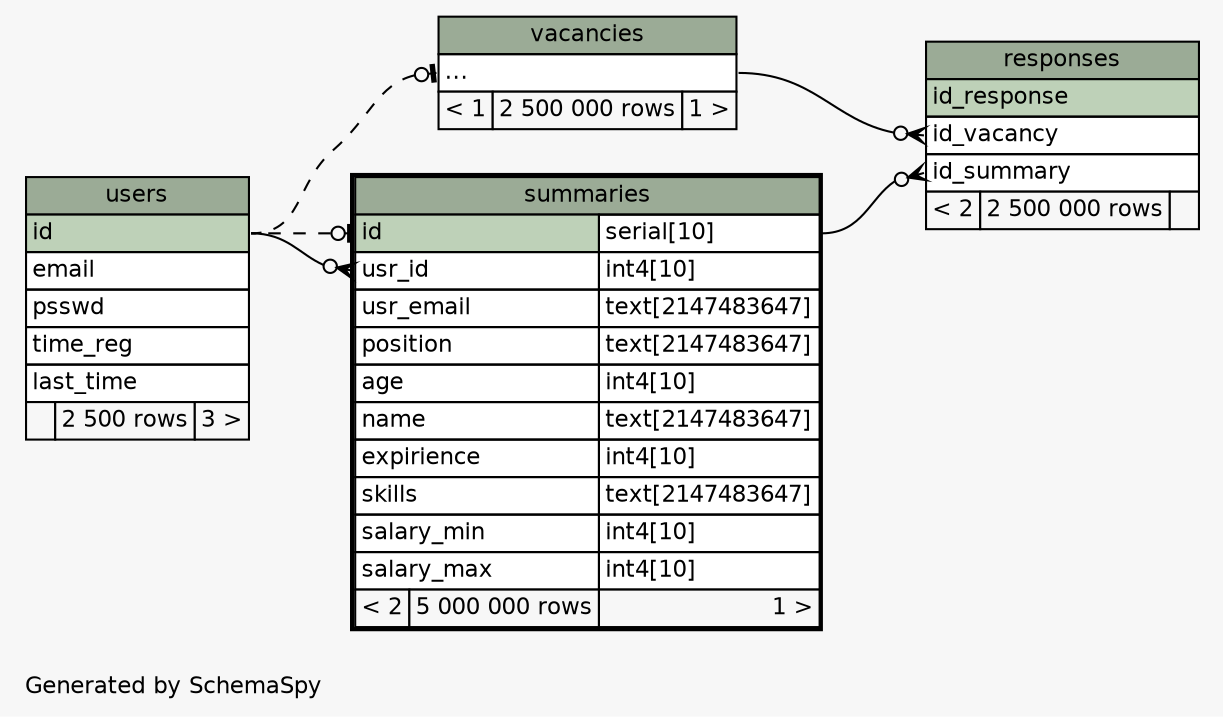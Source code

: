 // dot 2.38.0 on Windows 10 10.0
// SchemaSpy rev 590
digraph "impliedTwoDegreesRelationshipsDiagram" {
  graph [
    rankdir="RL"
    bgcolor="#f7f7f7"
    label="\nGenerated by SchemaSpy"
    labeljust="l"
    nodesep="0.18"
    ranksep="0.46"
    fontname="Helvetica"
    fontsize="11"
  ];
  node [
    fontname="Helvetica"
    fontsize="11"
    shape="plaintext"
  ];
  edge [
    arrowsize="0.8"
  ];
  "responses":"id_summary":w -> "summaries":"id.type":e [arrowhead=none dir=back arrowtail=crowodot];
  "responses":"id_vacancy":w -> "vacancies":"elipses":e [arrowhead=none dir=back arrowtail=crowodot];
  "summaries":"id":w -> "users":"id":e [arrowhead=none dir=back arrowtail=teeodot style=dashed];
  "summaries":"usr_id":w -> "users":"id":e [arrowhead=none dir=back arrowtail=crowodot];
  "vacancies":"elipses":w -> "users":"id":e [arrowhead=none dir=back arrowtail=teeodot style=dashed];
  "responses" [
    label=<
    <TABLE BORDER="0" CELLBORDER="1" CELLSPACING="0" BGCOLOR="#ffffff">
      <TR><TD COLSPAN="3" BGCOLOR="#9bab96" ALIGN="CENTER">responses</TD></TR>
      <TR><TD PORT="id_response" COLSPAN="3" BGCOLOR="#bed1b8" ALIGN="LEFT">id_response</TD></TR>
      <TR><TD PORT="id_vacancy" COLSPAN="3" ALIGN="LEFT">id_vacancy</TD></TR>
      <TR><TD PORT="id_summary" COLSPAN="3" ALIGN="LEFT">id_summary</TD></TR>
      <TR><TD ALIGN="LEFT" BGCOLOR="#f7f7f7">&lt; 2</TD><TD ALIGN="RIGHT" BGCOLOR="#f7f7f7">2 500 000 rows</TD><TD ALIGN="RIGHT" BGCOLOR="#f7f7f7">  </TD></TR>
    </TABLE>>
    URL="responses.html"
    tooltip="responses"
  ];
  "summaries" [
    label=<
    <TABLE BORDER="2" CELLBORDER="1" CELLSPACING="0" BGCOLOR="#ffffff">
      <TR><TD COLSPAN="3" BGCOLOR="#9bab96" ALIGN="CENTER">summaries</TD></TR>
      <TR><TD PORT="id" COLSPAN="2" BGCOLOR="#bed1b8" ALIGN="LEFT">id</TD><TD PORT="id.type" ALIGN="LEFT">serial[10]</TD></TR>
      <TR><TD PORT="usr_id" COLSPAN="2" ALIGN="LEFT">usr_id</TD><TD PORT="usr_id.type" ALIGN="LEFT">int4[10]</TD></TR>
      <TR><TD PORT="usr_email" COLSPAN="2" ALIGN="LEFT">usr_email</TD><TD PORT="usr_email.type" ALIGN="LEFT">text[2147483647]</TD></TR>
      <TR><TD PORT="position" COLSPAN="2" ALIGN="LEFT">position</TD><TD PORT="position.type" ALIGN="LEFT">text[2147483647]</TD></TR>
      <TR><TD PORT="age" COLSPAN="2" ALIGN="LEFT">age</TD><TD PORT="age.type" ALIGN="LEFT">int4[10]</TD></TR>
      <TR><TD PORT="name" COLSPAN="2" ALIGN="LEFT">name</TD><TD PORT="name.type" ALIGN="LEFT">text[2147483647]</TD></TR>
      <TR><TD PORT="expirience" COLSPAN="2" ALIGN="LEFT">expirience</TD><TD PORT="expirience.type" ALIGN="LEFT">int4[10]</TD></TR>
      <TR><TD PORT="skills" COLSPAN="2" ALIGN="LEFT">skills</TD><TD PORT="skills.type" ALIGN="LEFT">text[2147483647]</TD></TR>
      <TR><TD PORT="salary_min" COLSPAN="2" ALIGN="LEFT">salary_min</TD><TD PORT="salary_min.type" ALIGN="LEFT">int4[10]</TD></TR>
      <TR><TD PORT="salary_max" COLSPAN="2" ALIGN="LEFT">salary_max</TD><TD PORT="salary_max.type" ALIGN="LEFT">int4[10]</TD></TR>
      <TR><TD ALIGN="LEFT" BGCOLOR="#f7f7f7">&lt; 2</TD><TD ALIGN="RIGHT" BGCOLOR="#f7f7f7">5 000 000 rows</TD><TD ALIGN="RIGHT" BGCOLOR="#f7f7f7">1 &gt;</TD></TR>
    </TABLE>>
    URL="summaries.html"
    tooltip="summaries"
  ];
  "users" [
    label=<
    <TABLE BORDER="0" CELLBORDER="1" CELLSPACING="0" BGCOLOR="#ffffff">
      <TR><TD COLSPAN="3" BGCOLOR="#9bab96" ALIGN="CENTER">users</TD></TR>
      <TR><TD PORT="id" COLSPAN="3" BGCOLOR="#bed1b8" ALIGN="LEFT">id</TD></TR>
      <TR><TD PORT="email" COLSPAN="3" ALIGN="LEFT">email</TD></TR>
      <TR><TD PORT="psswd" COLSPAN="3" ALIGN="LEFT">psswd</TD></TR>
      <TR><TD PORT="time_reg" COLSPAN="3" ALIGN="LEFT">time_reg</TD></TR>
      <TR><TD PORT="last_time" COLSPAN="3" ALIGN="LEFT">last_time</TD></TR>
      <TR><TD ALIGN="LEFT" BGCOLOR="#f7f7f7">  </TD><TD ALIGN="RIGHT" BGCOLOR="#f7f7f7">2 500 rows</TD><TD ALIGN="RIGHT" BGCOLOR="#f7f7f7">3 &gt;</TD></TR>
    </TABLE>>
    URL="users.html"
    tooltip="users"
  ];
  "vacancies" [
    label=<
    <TABLE BORDER="0" CELLBORDER="1" CELLSPACING="0" BGCOLOR="#ffffff">
      <TR><TD COLSPAN="3" BGCOLOR="#9bab96" ALIGN="CENTER">vacancies</TD></TR>
      <TR><TD PORT="elipses" COLSPAN="3" ALIGN="LEFT">...</TD></TR>
      <TR><TD ALIGN="LEFT" BGCOLOR="#f7f7f7">&lt; 1</TD><TD ALIGN="RIGHT" BGCOLOR="#f7f7f7">2 500 000 rows</TD><TD ALIGN="RIGHT" BGCOLOR="#f7f7f7">1 &gt;</TD></TR>
    </TABLE>>
    URL="vacancies.html"
    tooltip="vacancies"
  ];
}
